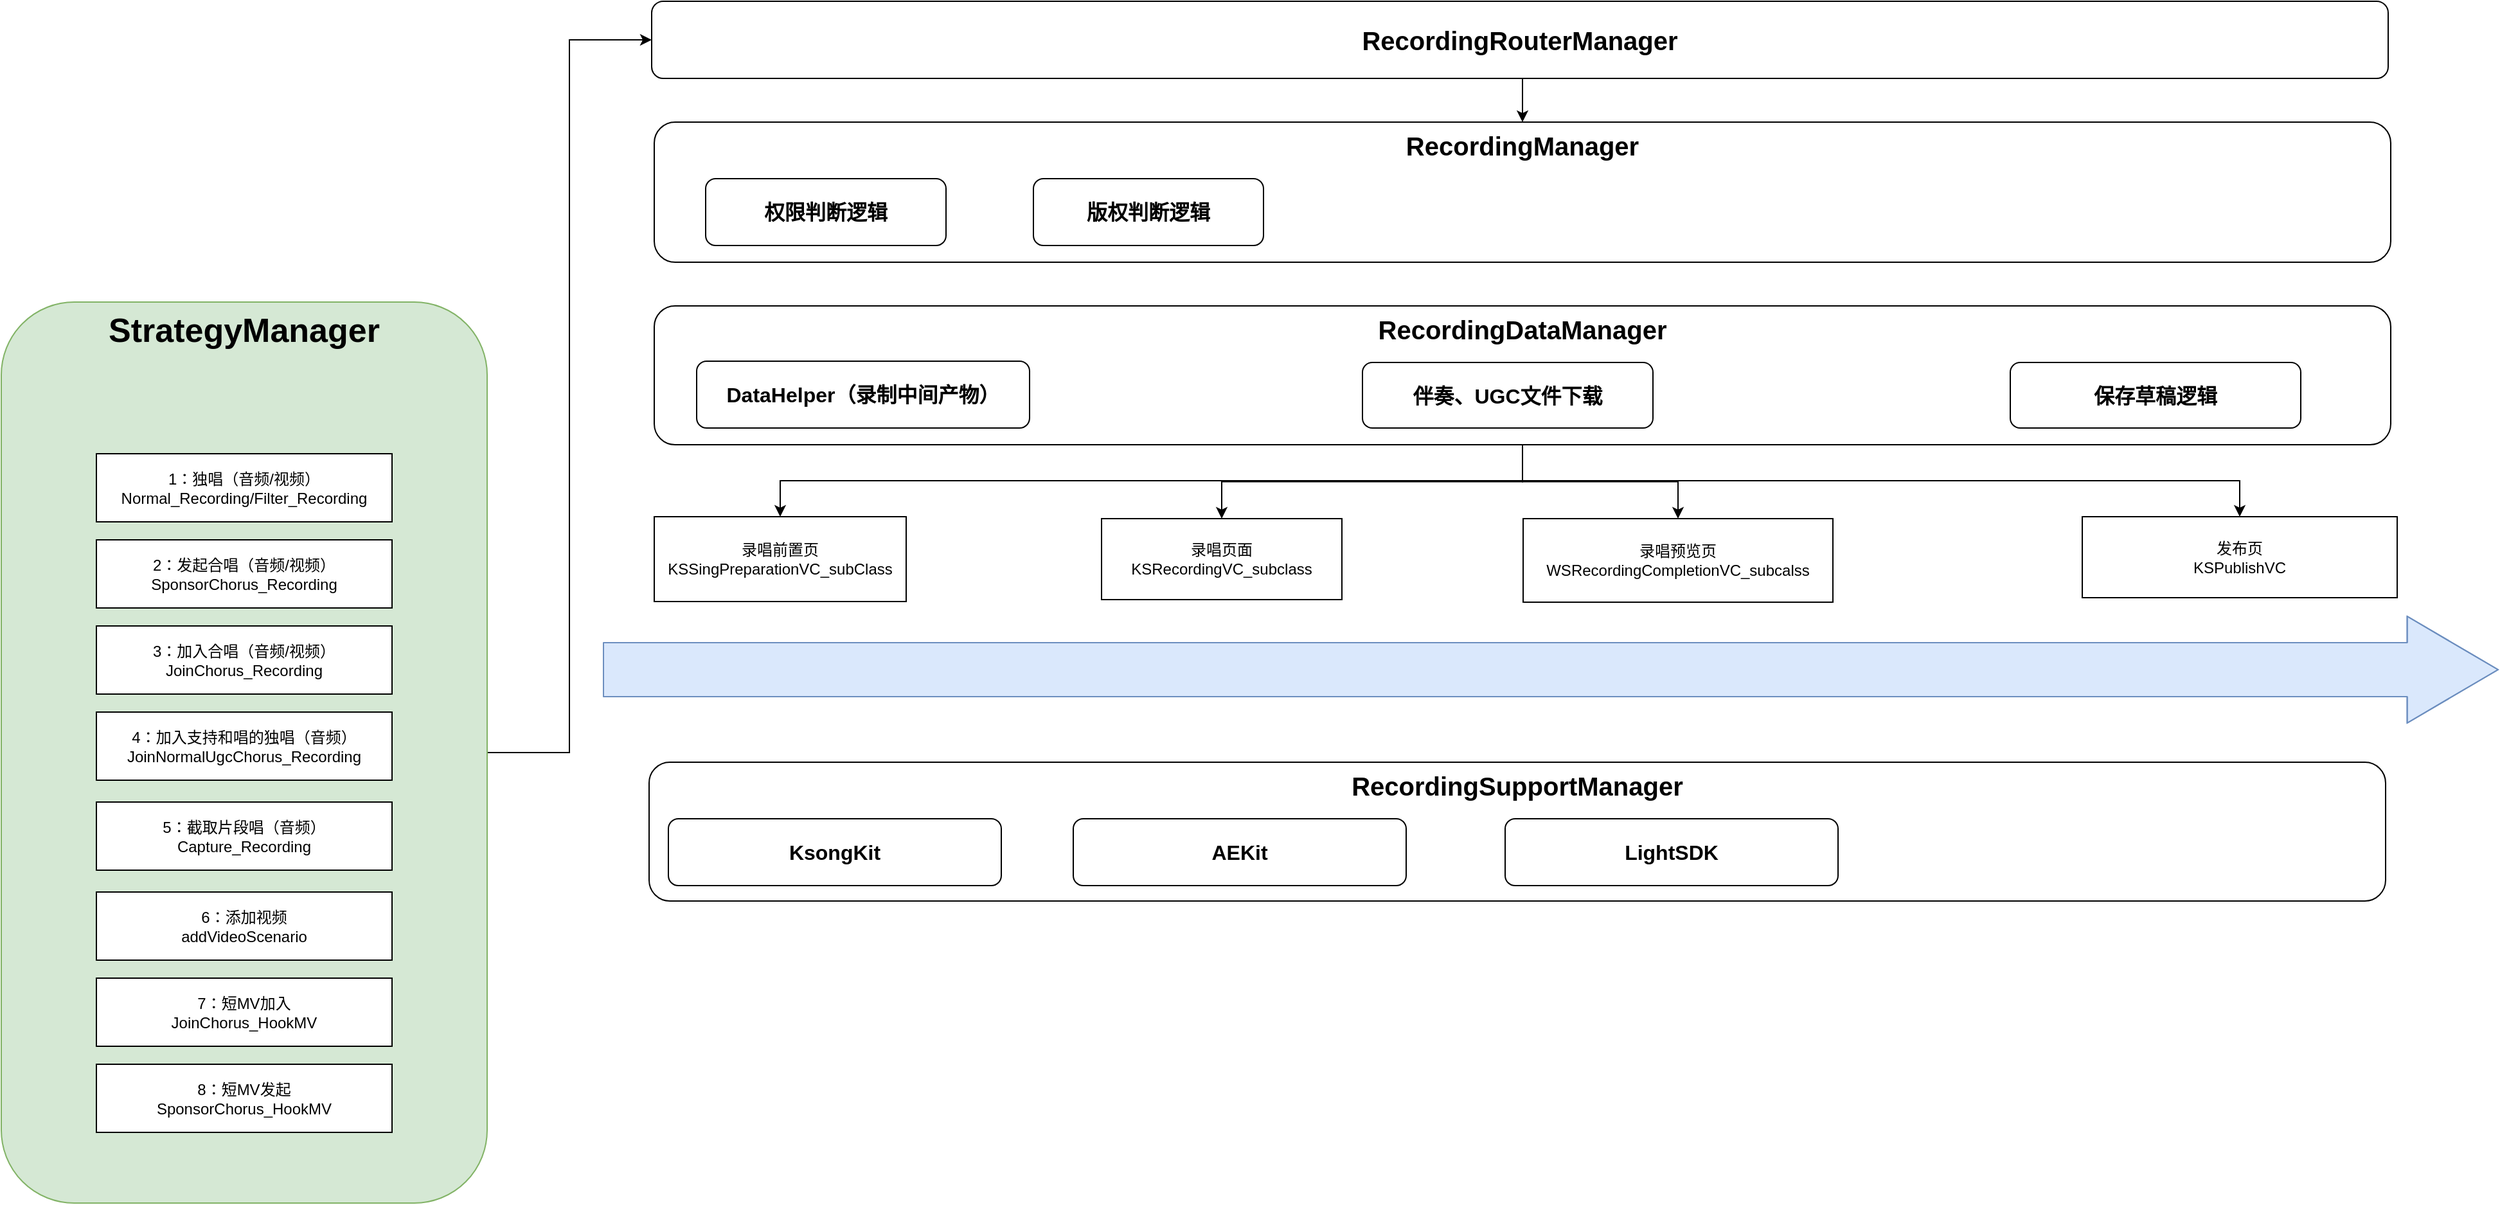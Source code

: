 <mxfile version="14.7.7" type="github">
  <diagram id="4FbR9pomIaIVxxBciywS" name="Page-1">
    <mxGraphModel dx="3631" dy="1334" grid="0" gridSize="10" guides="1" tooltips="1" connect="1" arrows="1" fold="1" page="0" pageScale="1" pageWidth="827" pageHeight="1169" math="0" shadow="0">
      <root>
        <mxCell id="0" />
        <mxCell id="1" parent="0" />
        <mxCell id="91c_8JPLTD3vud4gfQtf-4" style="edgeStyle=orthogonalEdgeStyle;rounded=0;orthogonalLoop=1;jettySize=auto;html=1;exitX=1;exitY=0.5;exitDx=0;exitDy=0;entryX=0;entryY=0.5;entryDx=0;entryDy=0;" edge="1" parent="1" source="udFPGeZrtBHDWeZ5HIYq-1" target="91c_8JPLTD3vud4gfQtf-1">
          <mxGeometry relative="1" as="geometry" />
        </mxCell>
        <mxCell id="udFPGeZrtBHDWeZ5HIYq-1" value="&lt;b&gt;&lt;font style=&quot;font-size: 26px&quot;&gt;StrategyManager&lt;/font&gt;&lt;/b&gt;" style="rounded=1;whiteSpace=wrap;html=1;verticalAlign=top;fillColor=#d5e8d4;strokeColor=#82b366;" parent="1" vertex="1">
          <mxGeometry x="-863" y="11" width="378" height="701" as="geometry" />
        </mxCell>
        <mxCell id="udFPGeZrtBHDWeZ5HIYq-2" value="" style="group" parent="1" vertex="1" connectable="0">
          <mxGeometry x="-789" y="73" width="230" height="584" as="geometry" />
        </mxCell>
        <mxCell id="udFPGeZrtBHDWeZ5HIYq-3" value="" style="group" parent="udFPGeZrtBHDWeZ5HIYq-2" vertex="1" connectable="0">
          <mxGeometry y="56" width="230" height="528" as="geometry" />
        </mxCell>
        <mxCell id="udFPGeZrtBHDWeZ5HIYq-4" value="" style="group" parent="udFPGeZrtBHDWeZ5HIYq-3" vertex="1" connectable="0">
          <mxGeometry width="230" height="528" as="geometry" />
        </mxCell>
        <mxCell id="udFPGeZrtBHDWeZ5HIYq-5" value="1：独唱（音频/视频）&#xa;Normal_Recording/Filter_Recording" style="rounded=0;whiteSpace=wrap;html=1;" parent="udFPGeZrtBHDWeZ5HIYq-4" vertex="1">
          <mxGeometry width="230" height="53" as="geometry" />
        </mxCell>
        <mxCell id="udFPGeZrtBHDWeZ5HIYq-6" value="&lt;div&gt;2：发起合唱（音频/视频）&lt;/div&gt;&lt;div&gt;SponsorChorus_Recording&lt;/div&gt;" style="rounded=0;whiteSpace=wrap;html=1;" parent="udFPGeZrtBHDWeZ5HIYq-4" vertex="1">
          <mxGeometry y="67" width="230" height="53" as="geometry" />
        </mxCell>
        <mxCell id="udFPGeZrtBHDWeZ5HIYq-7" value="&lt;div&gt;3：加入合唱（音频/视频）&lt;/div&gt;&lt;div&gt;JoinChorus_Recording&lt;/div&gt;" style="rounded=0;whiteSpace=wrap;html=1;" parent="udFPGeZrtBHDWeZ5HIYq-4" vertex="1">
          <mxGeometry y="134" width="230" height="53" as="geometry" />
        </mxCell>
        <mxCell id="udFPGeZrtBHDWeZ5HIYq-8" value="&lt;div&gt;4：加入支持和唱的独唱（音频）&lt;/div&gt;&lt;div&gt;JoinNormalUgcChorus_Recording&lt;/div&gt;" style="rounded=0;whiteSpace=wrap;html=1;" parent="udFPGeZrtBHDWeZ5HIYq-4" vertex="1">
          <mxGeometry y="201" width="230" height="53" as="geometry" />
        </mxCell>
        <mxCell id="udFPGeZrtBHDWeZ5HIYq-9" value="&lt;div&gt;5：截取片段唱（音频）&lt;/div&gt;&lt;div&gt;Capture_Recording&lt;/div&gt;" style="rounded=0;whiteSpace=wrap;html=1;" parent="udFPGeZrtBHDWeZ5HIYq-4" vertex="1">
          <mxGeometry y="271" width="230" height="53" as="geometry" />
        </mxCell>
        <mxCell id="udFPGeZrtBHDWeZ5HIYq-10" value="&lt;div&gt;6：添加视频&lt;/div&gt;&lt;div&gt;addVideoScenario&lt;/div&gt;" style="rounded=0;whiteSpace=wrap;html=1;" parent="udFPGeZrtBHDWeZ5HIYq-4" vertex="1">
          <mxGeometry y="341" width="230" height="53" as="geometry" />
        </mxCell>
        <mxCell id="udFPGeZrtBHDWeZ5HIYq-11" value="&lt;div&gt;7：短MV加入&lt;/div&gt;&lt;div&gt;JoinChorus_HookMV&lt;/div&gt;" style="rounded=0;whiteSpace=wrap;html=1;" parent="udFPGeZrtBHDWeZ5HIYq-4" vertex="1">
          <mxGeometry y="408" width="230" height="53" as="geometry" />
        </mxCell>
        <mxCell id="udFPGeZrtBHDWeZ5HIYq-12" value="&lt;div&gt;8：短MV发起&lt;/div&gt;&lt;div&gt;SponsorChorus_HookMV&lt;/div&gt;" style="rounded=0;whiteSpace=wrap;html=1;" parent="udFPGeZrtBHDWeZ5HIYq-4" vertex="1">
          <mxGeometry y="475" width="230" height="53" as="geometry" />
        </mxCell>
        <mxCell id="udFPGeZrtBHDWeZ5HIYq-13" value="&lt;b&gt;&lt;font style=&quot;font-size: 20px&quot;&gt;RecordingManager&lt;/font&gt;&lt;/b&gt;" style="rounded=1;whiteSpace=wrap;html=1;verticalAlign=top;" parent="1" vertex="1">
          <mxGeometry x="-355" y="-129" width="1351" height="109" as="geometry" />
        </mxCell>
        <mxCell id="udFPGeZrtBHDWeZ5HIYq-16" value="&lt;div&gt;录唱前置页&lt;/div&gt;&lt;div&gt;KSSingPreparationVC_subClass&lt;/div&gt;" style="rounded=0;whiteSpace=wrap;html=1;" parent="1" vertex="1">
          <mxGeometry x="-355" y="178" width="196" height="66" as="geometry" />
        </mxCell>
        <mxCell id="udFPGeZrtBHDWeZ5HIYq-22" value="录唱页面&lt;br&gt;KSRecordingVC_subclass" style="rounded=0;whiteSpace=wrap;html=1;" parent="1" vertex="1">
          <mxGeometry x="-7" y="179.5" width="187" height="63" as="geometry" />
        </mxCell>
        <mxCell id="udFPGeZrtBHDWeZ5HIYq-23" value="录唱预览页&lt;br&gt;WSRecordingCompletionVC_subcalss" style="rounded=0;whiteSpace=wrap;html=1;" parent="1" vertex="1">
          <mxGeometry x="321" y="179.5" width="241" height="65" as="geometry" />
        </mxCell>
        <mxCell id="udFPGeZrtBHDWeZ5HIYq-24" value="发布页&#xa;KSPublishVC" style="rounded=0;whiteSpace=wrap;html=1;" parent="1" vertex="1">
          <mxGeometry x="756" y="178" width="245" height="63" as="geometry" />
        </mxCell>
        <mxCell id="udFPGeZrtBHDWeZ5HIYq-32" value="" style="shape=flexArrow;endArrow=classic;html=1;fontSize=16;fillColor=#dae8fc;strokeColor=#6c8ebf;endWidth=40;endSize=23.235;width=42;" parent="1" edge="1">
          <mxGeometry width="50" height="50" relative="1" as="geometry">
            <mxPoint x="-395" y="297" as="sourcePoint" />
            <mxPoint x="1080" y="297" as="targetPoint" />
            <Array as="points">
              <mxPoint x="342" y="297" />
            </Array>
          </mxGeometry>
        </mxCell>
        <mxCell id="udFPGeZrtBHDWeZ5HIYq-33" value="权限判断逻辑" style="rounded=1;whiteSpace=wrap;html=1;verticalAlign=middle;fontStyle=1;fontSize=16;" parent="1" vertex="1">
          <mxGeometry x="-315" y="-85" width="187" height="52" as="geometry" />
        </mxCell>
        <mxCell id="91c_8JPLTD3vud4gfQtf-11" style="edgeStyle=orthogonalEdgeStyle;rounded=0;orthogonalLoop=1;jettySize=auto;html=1;exitX=0.5;exitY=1;exitDx=0;exitDy=0;fontSize=20;" edge="1" parent="1" source="udFPGeZrtBHDWeZ5HIYq-34" target="udFPGeZrtBHDWeZ5HIYq-16">
          <mxGeometry relative="1" as="geometry" />
        </mxCell>
        <mxCell id="91c_8JPLTD3vud4gfQtf-12" style="edgeStyle=orthogonalEdgeStyle;rounded=0;orthogonalLoop=1;jettySize=auto;html=1;exitX=0.5;exitY=1;exitDx=0;exitDy=0;entryX=0.5;entryY=0;entryDx=0;entryDy=0;fontSize=20;" edge="1" parent="1" source="udFPGeZrtBHDWeZ5HIYq-34" target="udFPGeZrtBHDWeZ5HIYq-22">
          <mxGeometry relative="1" as="geometry" />
        </mxCell>
        <mxCell id="91c_8JPLTD3vud4gfQtf-13" style="edgeStyle=orthogonalEdgeStyle;rounded=0;orthogonalLoop=1;jettySize=auto;html=1;exitX=0.5;exitY=1;exitDx=0;exitDy=0;entryX=0.5;entryY=0;entryDx=0;entryDy=0;fontSize=20;" edge="1" parent="1" source="udFPGeZrtBHDWeZ5HIYq-34" target="udFPGeZrtBHDWeZ5HIYq-23">
          <mxGeometry relative="1" as="geometry" />
        </mxCell>
        <mxCell id="91c_8JPLTD3vud4gfQtf-14" style="edgeStyle=orthogonalEdgeStyle;rounded=0;orthogonalLoop=1;jettySize=auto;html=1;exitX=0.5;exitY=1;exitDx=0;exitDy=0;entryX=0.5;entryY=0;entryDx=0;entryDy=0;fontSize=20;" edge="1" parent="1" source="udFPGeZrtBHDWeZ5HIYq-34" target="udFPGeZrtBHDWeZ5HIYq-24">
          <mxGeometry relative="1" as="geometry" />
        </mxCell>
        <mxCell id="udFPGeZrtBHDWeZ5HIYq-34" value="&lt;font style=&quot;font-size: 20px&quot;&gt;RecordingDataManager&lt;/font&gt;" style="rounded=1;whiteSpace=wrap;html=1;verticalAlign=top;fontStyle=1;fontSize=16;" parent="1" vertex="1">
          <mxGeometry x="-355" y="14" width="1351" height="108" as="geometry" />
        </mxCell>
        <mxCell id="91c_8JPLTD3vud4gfQtf-5" style="edgeStyle=orthogonalEdgeStyle;rounded=0;orthogonalLoop=1;jettySize=auto;html=1;exitX=0.5;exitY=1;exitDx=0;exitDy=0;entryX=0.5;entryY=0;entryDx=0;entryDy=0;" edge="1" parent="1" source="91c_8JPLTD3vud4gfQtf-1" target="udFPGeZrtBHDWeZ5HIYq-13">
          <mxGeometry relative="1" as="geometry" />
        </mxCell>
        <mxCell id="91c_8JPLTD3vud4gfQtf-1" value="RecordingRouterManager" style="rounded=1;whiteSpace=wrap;html=1;verticalAlign=middle;fontStyle=1;fontSize=20;" vertex="1" parent="1">
          <mxGeometry x="-357" y="-223" width="1351" height="60" as="geometry" />
        </mxCell>
        <mxCell id="udFPGeZrtBHDWeZ5HIYq-18" value="DataHelper（录制中间产物）" style="rounded=1;whiteSpace=wrap;html=1;verticalAlign=middle;fontStyle=1;fontSize=16;" parent="1" vertex="1">
          <mxGeometry x="-322" y="57" width="259" height="52" as="geometry" />
        </mxCell>
        <mxCell id="udFPGeZrtBHDWeZ5HIYq-19" value="伴奏、UGC文件下载" style="rounded=1;whiteSpace=wrap;html=1;verticalAlign=middle;fontStyle=1;fontSize=16;" parent="1" vertex="1">
          <mxGeometry x="196" y="58" width="226" height="51" as="geometry" />
        </mxCell>
        <mxCell id="91c_8JPLTD3vud4gfQtf-2" value="保存草稿逻辑" style="rounded=1;whiteSpace=wrap;html=1;verticalAlign=middle;fontStyle=1;fontSize=16;" vertex="1" parent="1">
          <mxGeometry x="700" y="58" width="226" height="51" as="geometry" />
        </mxCell>
        <mxCell id="91c_8JPLTD3vud4gfQtf-3" value="版权判断逻辑" style="rounded=1;whiteSpace=wrap;html=1;verticalAlign=middle;fontStyle=1;fontSize=16;" vertex="1" parent="1">
          <mxGeometry x="-60" y="-85" width="179" height="52" as="geometry" />
        </mxCell>
        <mxCell id="91c_8JPLTD3vud4gfQtf-15" value="&lt;font style=&quot;font-size: 20px&quot;&gt;RecordingSupportManager&lt;/font&gt;" style="rounded=1;whiteSpace=wrap;html=1;verticalAlign=top;fontStyle=1;fontSize=16;" vertex="1" parent="1">
          <mxGeometry x="-359" y="369" width="1351" height="108" as="geometry" />
        </mxCell>
        <mxCell id="91c_8JPLTD3vud4gfQtf-16" value="KsongKit" style="rounded=1;whiteSpace=wrap;html=1;verticalAlign=middle;fontStyle=1;fontSize=16;" vertex="1" parent="1">
          <mxGeometry x="-344" y="413" width="259" height="52" as="geometry" />
        </mxCell>
        <mxCell id="91c_8JPLTD3vud4gfQtf-17" value="AEKit" style="rounded=1;whiteSpace=wrap;html=1;verticalAlign=middle;fontStyle=1;fontSize=16;" vertex="1" parent="1">
          <mxGeometry x="-29" y="413" width="259" height="52" as="geometry" />
        </mxCell>
        <mxCell id="91c_8JPLTD3vud4gfQtf-18" value="LightSDK" style="rounded=1;whiteSpace=wrap;html=1;verticalAlign=middle;fontStyle=1;fontSize=16;" vertex="1" parent="1">
          <mxGeometry x="307" y="413" width="259" height="52" as="geometry" />
        </mxCell>
      </root>
    </mxGraphModel>
  </diagram>
</mxfile>
